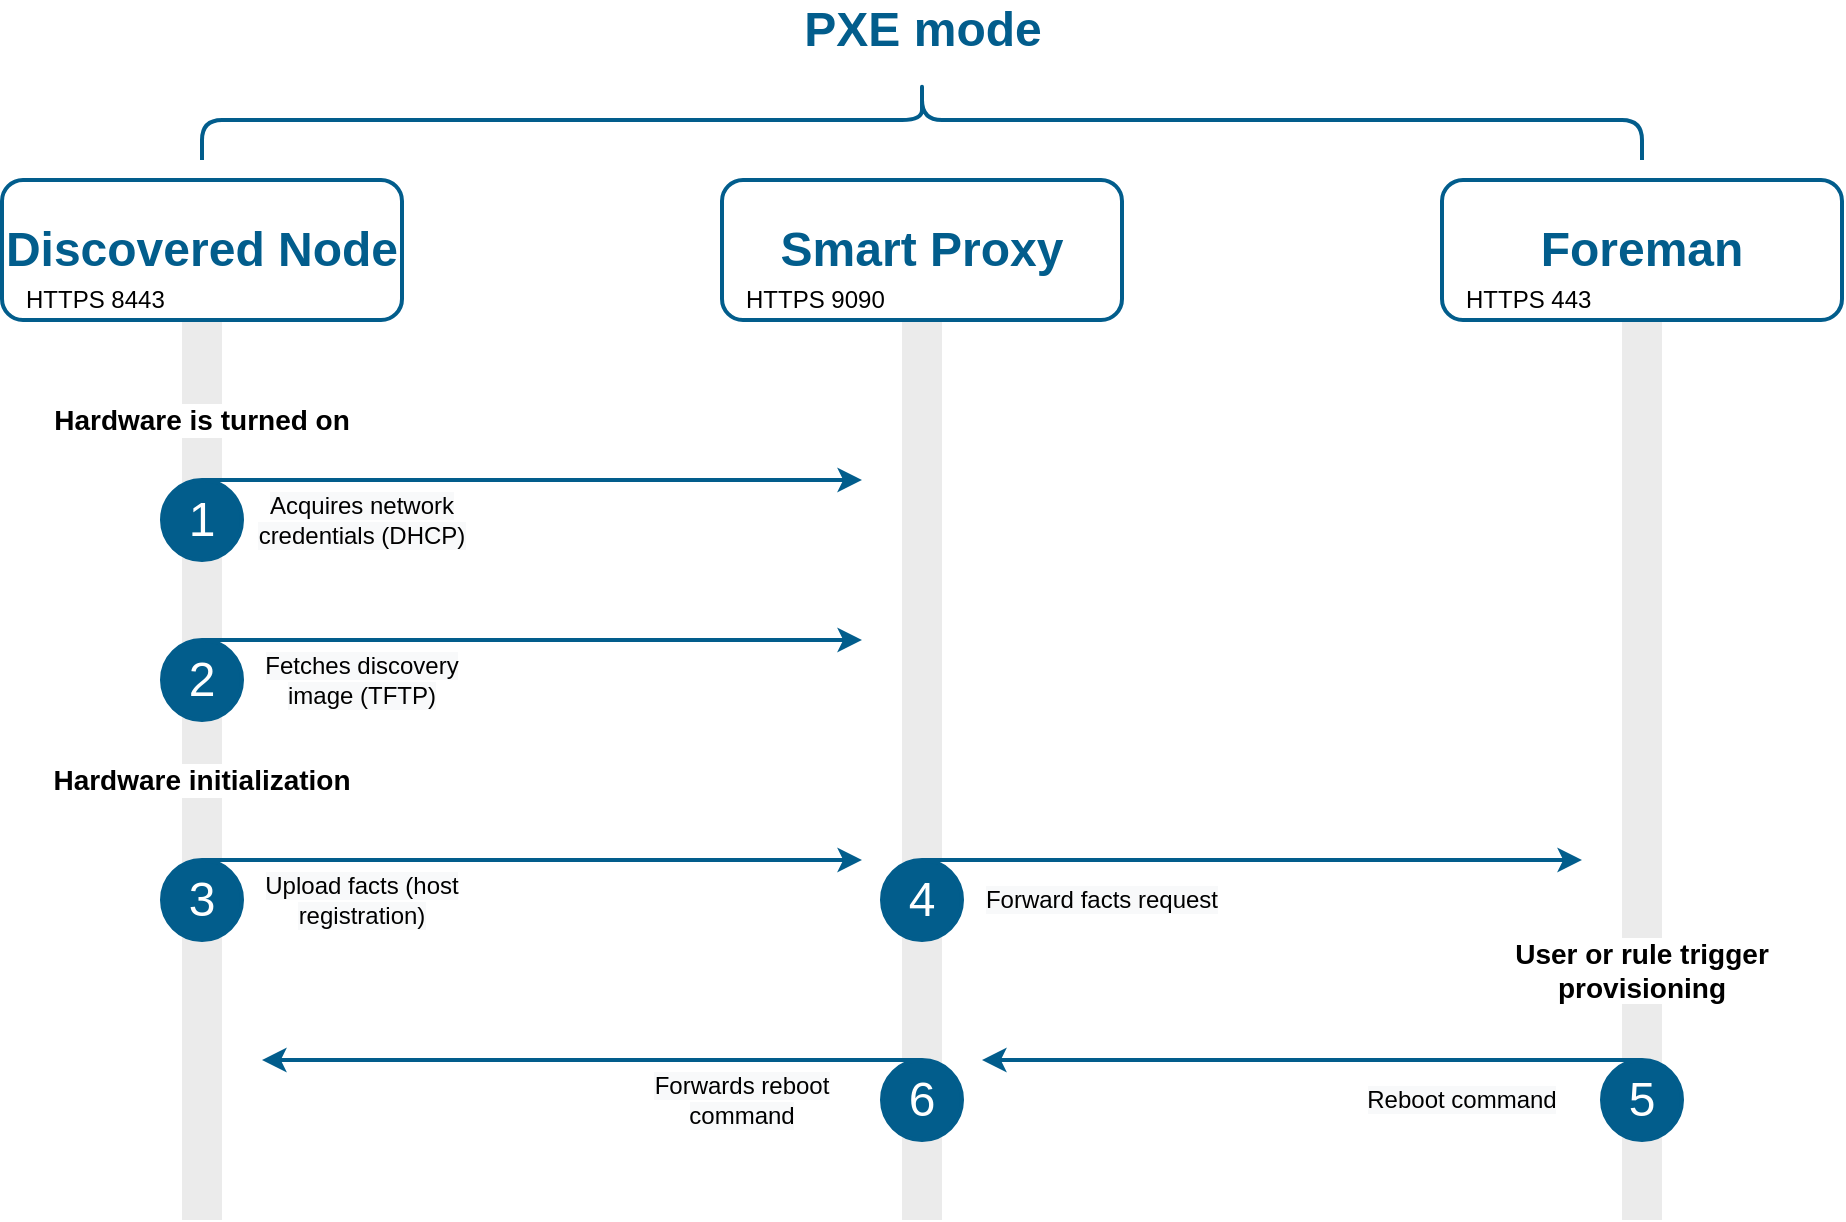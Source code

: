 <mxfile version="14.1.9" type="device"><diagram id="8-NRMxTnEDgZv3v9f2kl" name="Page-1"><mxGraphModel dx="1195" dy="831" grid="1" gridSize="10" guides="1" tooltips="1" connect="1" arrows="1" fold="1" page="1" pageScale="1" pageWidth="1000" pageHeight="700" math="0" shadow="0"><root><mxCell id="0"/><mxCell id="1" parent="0"/><mxCell id="jlMBcXqWKUd6lCggAo8E-39" value="" style="rounded=0;whiteSpace=wrap;html=1;strokeWidth=1;fontSize=18;fillColor=#CCCCCC;strokeColor=none;opacity=40;" parent="1" vertex="1"><mxGeometry x="850" y="200" width="20" height="450" as="geometry"/></mxCell><mxCell id="jlMBcXqWKUd6lCggAo8E-38" value="" style="rounded=0;whiteSpace=wrap;html=1;strokeWidth=1;fontSize=18;fillColor=#CCCCCC;strokeColor=none;opacity=40;" parent="1" vertex="1"><mxGeometry x="490" y="200" width="20" height="450" as="geometry"/></mxCell><mxCell id="jlMBcXqWKUd6lCggAo8E-31" value="" style="rounded=0;whiteSpace=wrap;html=1;strokeWidth=1;fontSize=18;fillColor=#CCCCCC;strokeColor=none;opacity=40;" parent="1" vertex="1"><mxGeometry x="130" y="200" width="20" height="450" as="geometry"/></mxCell><mxCell id="jlMBcXqWKUd6lCggAo8E-1" value="Discovered Node" style="rounded=1;whiteSpace=wrap;html=1;fontSize=24;fontStyle=1;fontColor=#025D8C;fillColor=none;strokeColor=#025D8C;strokeWidth=2;" parent="1" vertex="1"><mxGeometry x="40" y="130" width="200" height="70" as="geometry"/></mxCell><mxCell id="jlMBcXqWKUd6lCggAo8E-2" value="Smart Proxy" style="rounded=1;whiteSpace=wrap;html=1;fontSize=24;fontStyle=1;fontColor=#025D8C;fillColor=none;strokeColor=#025D8C;strokeWidth=2;" parent="1" vertex="1"><mxGeometry x="400" y="130" width="200" height="70" as="geometry"/></mxCell><mxCell id="jlMBcXqWKUd6lCggAo8E-3" value="Foreman" style="rounded=1;whiteSpace=wrap;html=1;fontSize=24;fontStyle=1;fontColor=#025D8C;fillColor=none;strokeColor=#025D8C;strokeWidth=2;" parent="1" vertex="1"><mxGeometry x="760" y="130" width="200" height="70" as="geometry"/></mxCell><mxCell id="jlMBcXqWKUd6lCggAo8E-5" value="&lt;meta charset=&quot;utf-8&quot; style=&quot;font-size: 14px;&quot;&gt;&lt;span style=&quot;color: rgb(0, 0, 0); font-family: helvetica; font-size: 14px; font-style: normal; letter-spacing: normal; text-align: center; text-indent: 0px; text-transform: none; word-spacing: 0px; display: inline; float: none;&quot;&gt;Hardware is turned on&lt;/span&gt;" style="rounded=1;whiteSpace=wrap;html=1;strokeColor=none;fillColor=none;fontSize=14;fontStyle=1;labelBackgroundColor=#FFFFFF;" parent="1" vertex="1"><mxGeometry x="60" y="240" width="160" height="20" as="geometry"/></mxCell><mxCell id="jlMBcXqWKUd6lCggAo8E-11" value="1" style="ellipse;whiteSpace=wrap;html=1;fontSize=24;strokeWidth=2;strokeColor=#025D8C;fontColor=#FFFFFF;fillColor=#025D8C;" parent="1" vertex="1"><mxGeometry x="120" y="280" width="40" height="40" as="geometry"/></mxCell><mxCell id="jlMBcXqWKUd6lCggAo8E-12" value="" style="endArrow=classic;html=1;fontSize=18;exitX=0.5;exitY=0;exitDx=0;exitDy=0;strokeWidth=2;strokeColor=#025D8C;" parent="1" source="jlMBcXqWKUd6lCggAo8E-11" edge="1"><mxGeometry width="50" height="50" relative="1" as="geometry"><mxPoint x="160" y="280" as="sourcePoint"/><mxPoint x="470" y="280" as="targetPoint"/></mxGeometry></mxCell><mxCell id="jlMBcXqWKUd6lCggAo8E-13" value="&lt;span style=&quot;color: rgb(0 , 0 , 0) ; font-family: &amp;#34;helvetica&amp;#34; ; font-size: 12px ; font-style: normal ; font-weight: 400 ; letter-spacing: normal ; text-align: center ; text-indent: 0px ; text-transform: none ; word-spacing: 0px ; background-color: rgb(248 , 249 , 250) ; display: inline ; float: none&quot;&gt;Acquires network credentials (DHCP)&lt;/span&gt;" style="rounded=0;whiteSpace=wrap;html=1;strokeColor=none;fillColor=none;" parent="1" vertex="1"><mxGeometry x="160" y="290" width="120" height="20" as="geometry"/></mxCell><mxCell id="jlMBcXqWKUd6lCggAo8E-14" value="2" style="ellipse;whiteSpace=wrap;html=1;fontSize=24;strokeWidth=2;strokeColor=#025D8C;fontColor=#FFFFFF;fillColor=#025D8C;" parent="1" vertex="1"><mxGeometry x="120" y="360" width="40" height="40" as="geometry"/></mxCell><mxCell id="jlMBcXqWKUd6lCggAo8E-15" value="" style="endArrow=classic;html=1;fontSize=18;exitX=0.5;exitY=0;exitDx=0;exitDy=0;strokeWidth=2;strokeColor=#025D8C;" parent="1" source="jlMBcXqWKUd6lCggAo8E-14" edge="1"><mxGeometry width="50" height="50" relative="1" as="geometry"><mxPoint x="160" y="360" as="sourcePoint"/><mxPoint x="470" y="360" as="targetPoint"/></mxGeometry></mxCell><mxCell id="jlMBcXqWKUd6lCggAo8E-16" value="&lt;span style=&quot;color: rgb(0 , 0 , 0) ; font-family: &amp;#34;helvetica&amp;#34; ; font-size: 12px ; font-style: normal ; font-weight: 400 ; letter-spacing: normal ; text-align: center ; text-indent: 0px ; text-transform: none ; word-spacing: 0px ; background-color: rgb(248 , 249 , 250) ; display: inline ; float: none&quot;&gt;Fetches discovery image (TFTP)&lt;/span&gt;" style="rounded=0;whiteSpace=wrap;html=1;strokeColor=none;fillColor=none;" parent="1" vertex="1"><mxGeometry x="160" y="370" width="120" height="20" as="geometry"/></mxCell><mxCell id="jlMBcXqWKUd6lCggAo8E-17" value="&lt;span style=&quot;color: rgb(0, 0, 0); font-family: helvetica; font-size: 14px; font-style: normal; letter-spacing: normal; text-align: center; text-indent: 0px; text-transform: none; word-spacing: 0px; display: inline; float: none;&quot;&gt;Hardware initialization&lt;/span&gt;" style="rounded=1;whiteSpace=wrap;html=1;strokeColor=none;fillColor=none;fontSize=14;fontStyle=1;labelBackgroundColor=#FFFFFF;" parent="1" vertex="1"><mxGeometry x="60" y="420" width="160" height="20" as="geometry"/></mxCell><mxCell id="jlMBcXqWKUd6lCggAo8E-18" value="3" style="ellipse;whiteSpace=wrap;html=1;fontSize=24;strokeWidth=2;strokeColor=#025D8C;fontColor=#FFFFFF;fillColor=#025D8C;" parent="1" vertex="1"><mxGeometry x="120" y="470" width="40" height="40" as="geometry"/></mxCell><mxCell id="jlMBcXqWKUd6lCggAo8E-19" value="" style="endArrow=classic;html=1;fontSize=18;exitX=0.5;exitY=0;exitDx=0;exitDy=0;strokeWidth=2;strokeColor=#025D8C;" parent="1" source="jlMBcXqWKUd6lCggAo8E-18" edge="1"><mxGeometry width="50" height="50" relative="1" as="geometry"><mxPoint x="160" y="470" as="sourcePoint"/><mxPoint x="470" y="470" as="targetPoint"/></mxGeometry></mxCell><mxCell id="jlMBcXqWKUd6lCggAo8E-20" value="&lt;span style=&quot;color: rgb(0 , 0 , 0) ; font-family: &amp;#34;helvetica&amp;#34; ; font-size: 12px ; font-style: normal ; font-weight: 400 ; letter-spacing: normal ; text-align: center ; text-indent: 0px ; text-transform: none ; word-spacing: 0px ; background-color: rgb(248 , 249 , 250) ; display: inline ; float: none&quot;&gt;Upload facts (host registration)&lt;/span&gt;" style="rounded=0;whiteSpace=wrap;html=1;strokeColor=none;fillColor=none;" parent="1" vertex="1"><mxGeometry x="160" y="480" width="120" height="20" as="geometry"/></mxCell><mxCell id="jlMBcXqWKUd6lCggAo8E-21" value="4" style="ellipse;whiteSpace=wrap;html=1;fontSize=24;strokeWidth=2;strokeColor=#025D8C;fontColor=#FFFFFF;fillColor=#025D8C;" parent="1" vertex="1"><mxGeometry x="480" y="470" width="40" height="40" as="geometry"/></mxCell><mxCell id="jlMBcXqWKUd6lCggAo8E-22" value="" style="endArrow=classic;html=1;fontSize=18;exitX=0.5;exitY=0;exitDx=0;exitDy=0;strokeWidth=2;strokeColor=#025D8C;" parent="1" edge="1"><mxGeometry width="50" height="50" relative="1" as="geometry"><mxPoint x="500" y="470" as="sourcePoint"/><mxPoint x="830" y="470" as="targetPoint"/></mxGeometry></mxCell><mxCell id="jlMBcXqWKUd6lCggAo8E-23" value="&lt;span style=&quot;color: rgb(0 , 0 , 0) ; font-family: &amp;#34;helvetica&amp;#34; ; font-size: 12px ; font-style: normal ; font-weight: 400 ; letter-spacing: normal ; text-align: center ; text-indent: 0px ; text-transform: none ; word-spacing: 0px ; background-color: rgb(248 , 249 , 250) ; display: inline ; float: none&quot;&gt;Forward facts request&lt;/span&gt;" style="rounded=0;whiteSpace=wrap;html=1;strokeColor=none;fillColor=none;" parent="1" vertex="1"><mxGeometry x="520" y="480" width="140" height="20" as="geometry"/></mxCell><mxCell id="jlMBcXqWKUd6lCggAo8E-24" value="&lt;span style=&quot;color: rgb(0 , 0 , 0) ; font-family: &amp;#34;helvetica&amp;#34; ; font-size: 14px ; font-style: normal ; letter-spacing: normal ; text-align: center ; text-indent: 0px ; text-transform: none ; word-spacing: 0px ; display: inline ; float: none&quot;&gt;User or rule trigger provisioning&lt;/span&gt;" style="rounded=1;whiteSpace=wrap;html=1;strokeColor=none;fillColor=none;fontSize=14;fontStyle=1;labelBackgroundColor=#FFFFFF;" parent="1" vertex="1"><mxGeometry x="780" y="510" width="160" height="30" as="geometry"/></mxCell><mxCell id="jlMBcXqWKUd6lCggAo8E-28" value="5" style="ellipse;whiteSpace=wrap;html=1;fontSize=24;strokeWidth=2;strokeColor=#025D8C;fontColor=#FFFFFF;fillColor=#025D8C;" parent="1" vertex="1"><mxGeometry x="840" y="570" width="40" height="40" as="geometry"/></mxCell><mxCell id="jlMBcXqWKUd6lCggAo8E-29" value="" style="endArrow=classic;html=1;fontSize=18;exitX=0.5;exitY=0;exitDx=0;exitDy=0;strokeWidth=2;strokeColor=#025D8C;" parent="1" source="jlMBcXqWKUd6lCggAo8E-28" edge="1"><mxGeometry width="50" height="50" relative="1" as="geometry"><mxPoint x="580" y="580" as="sourcePoint"/><mxPoint x="530" y="570" as="targetPoint"/></mxGeometry></mxCell><mxCell id="jlMBcXqWKUd6lCggAo8E-30" value="&lt;span style=&quot;color: rgb(0 , 0 , 0) ; font-family: &amp;#34;helvetica&amp;#34; ; font-size: 12px ; font-style: normal ; font-weight: 400 ; letter-spacing: normal ; text-align: center ; text-indent: 0px ; text-transform: none ; word-spacing: 0px ; background-color: rgb(248 , 249 , 250) ; display: inline ; float: none&quot;&gt;Reboot command&lt;/span&gt;" style="rounded=0;whiteSpace=wrap;html=1;strokeColor=none;fillColor=none;" parent="1" vertex="1"><mxGeometry x="710" y="580" width="120" height="20" as="geometry"/></mxCell><mxCell id="jlMBcXqWKUd6lCggAo8E-35" value="6" style="ellipse;whiteSpace=wrap;html=1;fontSize=24;strokeWidth=2;strokeColor=#025D8C;fontColor=#FFFFFF;fillColor=#025D8C;" parent="1" vertex="1"><mxGeometry x="480" y="570" width="40" height="40" as="geometry"/></mxCell><mxCell id="jlMBcXqWKUd6lCggAo8E-36" value="" style="endArrow=classic;html=1;fontSize=18;exitX=0.5;exitY=0;exitDx=0;exitDy=0;strokeWidth=2;strokeColor=#025D8C;" parent="1" source="jlMBcXqWKUd6lCggAo8E-35" edge="1"><mxGeometry width="50" height="50" relative="1" as="geometry"><mxPoint x="220" y="580" as="sourcePoint"/><mxPoint x="170" y="570" as="targetPoint"/></mxGeometry></mxCell><mxCell id="jlMBcXqWKUd6lCggAo8E-37" value="&lt;span style=&quot;color: rgb(0 , 0 , 0) ; font-family: &amp;#34;helvetica&amp;#34; ; font-size: 12px ; font-style: normal ; font-weight: 400 ; letter-spacing: normal ; text-align: center ; text-indent: 0px ; text-transform: none ; word-spacing: 0px ; background-color: rgb(248 , 249 , 250) ; display: inline ; float: none&quot;&gt;Forwards reboot command&lt;/span&gt;" style="rounded=0;whiteSpace=wrap;html=1;strokeColor=none;fillColor=none;" parent="1" vertex="1"><mxGeometry x="350" y="580" width="120" height="20" as="geometry"/></mxCell><mxCell id="jlMBcXqWKUd6lCggAo8E-45" value="&lt;span style=&quot;color: rgb(0, 0, 0); font-family: helvetica; font-size: 12px; font-style: normal; letter-spacing: normal; text-indent: 0px; text-transform: none; word-spacing: 0px; display: inline; float: none;&quot;&gt;HTTPS 8443&lt;/span&gt;" style="rounded=1;whiteSpace=wrap;html=1;strokeColor=none;fillColor=none;fontSize=12;fontStyle=0;labelBackgroundColor=#FFFFFF;align=left;" parent="1" vertex="1"><mxGeometry x="50" y="180" width="150" height="20" as="geometry"/></mxCell><mxCell id="jlMBcXqWKUd6lCggAo8E-46" value="&lt;span style=&quot;color: rgb(0 , 0 , 0) ; font-family: &amp;#34;helvetica&amp;#34; ; font-size: 12px ; font-style: normal ; letter-spacing: normal ; text-indent: 0px ; text-transform: none ; word-spacing: 0px ; display: inline ; float: none&quot;&gt;HTTPS 9090&lt;/span&gt;" style="rounded=1;whiteSpace=wrap;html=1;strokeColor=none;fillColor=none;fontSize=12;fontStyle=0;labelBackgroundColor=#FFFFFF;align=left;" parent="1" vertex="1"><mxGeometry x="410" y="180" width="150" height="20" as="geometry"/></mxCell><mxCell id="jlMBcXqWKUd6lCggAo8E-47" value="&lt;span style=&quot;color: rgb(0 , 0 , 0) ; font-family: &amp;#34;helvetica&amp;#34; ; font-size: 12px ; font-style: normal ; letter-spacing: normal ; text-indent: 0px ; text-transform: none ; word-spacing: 0px ; display: inline ; float: none&quot;&gt;HTTPS 443&lt;/span&gt;" style="rounded=1;whiteSpace=wrap;html=1;strokeColor=none;fillColor=none;fontSize=12;fontStyle=0;labelBackgroundColor=#FFFFFF;align=left;" parent="1" vertex="1"><mxGeometry x="770" y="180" width="150" height="20" as="geometry"/></mxCell><mxCell id="5-4CkDpRknZUSoWz1jdj-2" value="PXE mode" style="text;html=1;align=center;verticalAlign=middle;resizable=0;points=[];autosize=1;fontSize=24;fontColor=#025D8C;fontStyle=1" vertex="1" parent="1"><mxGeometry x="435" y="40" width="130" height="30" as="geometry"/></mxCell><mxCell id="5-4CkDpRknZUSoWz1jdj-3" value="" style="shape=curlyBracket;whiteSpace=wrap;html=1;rounded=1;strokeColor=#025D8C;rotation=90;strokeWidth=2;" vertex="1" parent="1"><mxGeometry x="480" y="-260" width="40" height="720" as="geometry"/></mxCell></root></mxGraphModel></diagram></mxfile>